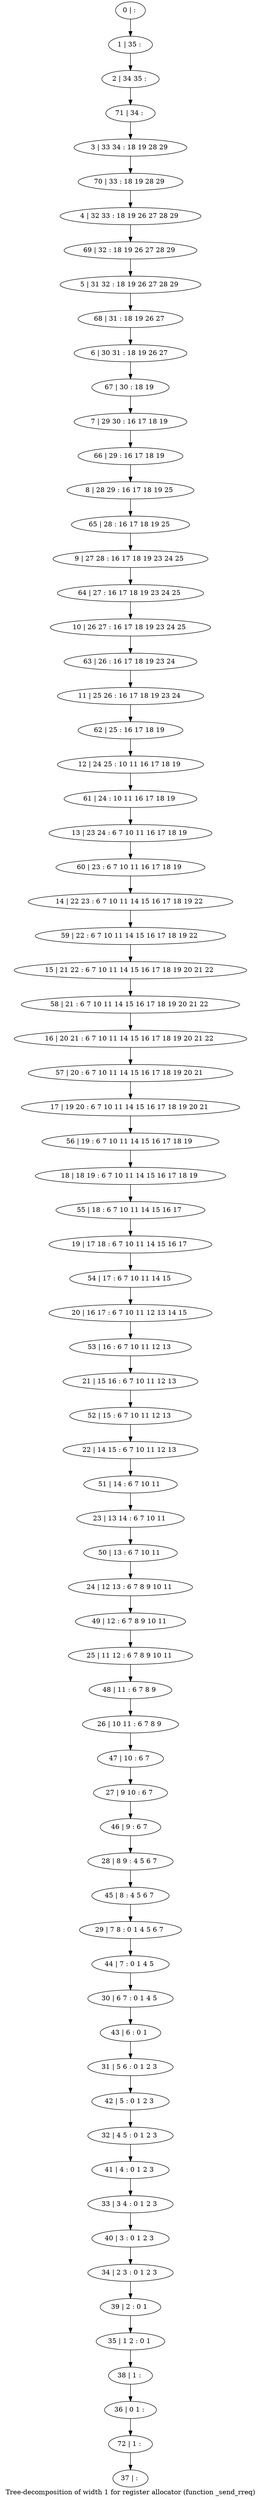 digraph G {
graph [label="Tree-decomposition of width 1 for register allocator (function _send_rreq)"]
0[label="0 | : "];
1[label="1 | 35 : "];
2[label="2 | 34 35 : "];
3[label="3 | 33 34 : 18 19 28 29 "];
4[label="4 | 32 33 : 18 19 26 27 28 29 "];
5[label="5 | 31 32 : 18 19 26 27 28 29 "];
6[label="6 | 30 31 : 18 19 26 27 "];
7[label="7 | 29 30 : 16 17 18 19 "];
8[label="8 | 28 29 : 16 17 18 19 25 "];
9[label="9 | 27 28 : 16 17 18 19 23 24 25 "];
10[label="10 | 26 27 : 16 17 18 19 23 24 25 "];
11[label="11 | 25 26 : 16 17 18 19 23 24 "];
12[label="12 | 24 25 : 10 11 16 17 18 19 "];
13[label="13 | 23 24 : 6 7 10 11 16 17 18 19 "];
14[label="14 | 22 23 : 6 7 10 11 14 15 16 17 18 19 22 "];
15[label="15 | 21 22 : 6 7 10 11 14 15 16 17 18 19 20 21 22 "];
16[label="16 | 20 21 : 6 7 10 11 14 15 16 17 18 19 20 21 22 "];
17[label="17 | 19 20 : 6 7 10 11 14 15 16 17 18 19 20 21 "];
18[label="18 | 18 19 : 6 7 10 11 14 15 16 17 18 19 "];
19[label="19 | 17 18 : 6 7 10 11 14 15 16 17 "];
20[label="20 | 16 17 : 6 7 10 11 12 13 14 15 "];
21[label="21 | 15 16 : 6 7 10 11 12 13 "];
22[label="22 | 14 15 : 6 7 10 11 12 13 "];
23[label="23 | 13 14 : 6 7 10 11 "];
24[label="24 | 12 13 : 6 7 8 9 10 11 "];
25[label="25 | 11 12 : 6 7 8 9 10 11 "];
26[label="26 | 10 11 : 6 7 8 9 "];
27[label="27 | 9 10 : 6 7 "];
28[label="28 | 8 9 : 4 5 6 7 "];
29[label="29 | 7 8 : 0 1 4 5 6 7 "];
30[label="30 | 6 7 : 0 1 4 5 "];
31[label="31 | 5 6 : 0 1 2 3 "];
32[label="32 | 4 5 : 0 1 2 3 "];
33[label="33 | 3 4 : 0 1 2 3 "];
34[label="34 | 2 3 : 0 1 2 3 "];
35[label="35 | 1 2 : 0 1 "];
36[label="36 | 0 1 : "];
37[label="37 | : "];
38[label="38 | 1 : "];
39[label="39 | 2 : 0 1 "];
40[label="40 | 3 : 0 1 2 3 "];
41[label="41 | 4 : 0 1 2 3 "];
42[label="42 | 5 : 0 1 2 3 "];
43[label="43 | 6 : 0 1 "];
44[label="44 | 7 : 0 1 4 5 "];
45[label="45 | 8 : 4 5 6 7 "];
46[label="46 | 9 : 6 7 "];
47[label="47 | 10 : 6 7 "];
48[label="48 | 11 : 6 7 8 9 "];
49[label="49 | 12 : 6 7 8 9 10 11 "];
50[label="50 | 13 : 6 7 10 11 "];
51[label="51 | 14 : 6 7 10 11 "];
52[label="52 | 15 : 6 7 10 11 12 13 "];
53[label="53 | 16 : 6 7 10 11 12 13 "];
54[label="54 | 17 : 6 7 10 11 14 15 "];
55[label="55 | 18 : 6 7 10 11 14 15 16 17 "];
56[label="56 | 19 : 6 7 10 11 14 15 16 17 18 19 "];
57[label="57 | 20 : 6 7 10 11 14 15 16 17 18 19 20 21 "];
58[label="58 | 21 : 6 7 10 11 14 15 16 17 18 19 20 21 22 "];
59[label="59 | 22 : 6 7 10 11 14 15 16 17 18 19 22 "];
60[label="60 | 23 : 6 7 10 11 16 17 18 19 "];
61[label="61 | 24 : 10 11 16 17 18 19 "];
62[label="62 | 25 : 16 17 18 19 "];
63[label="63 | 26 : 16 17 18 19 23 24 "];
64[label="64 | 27 : 16 17 18 19 23 24 25 "];
65[label="65 | 28 : 16 17 18 19 25 "];
66[label="66 | 29 : 16 17 18 19 "];
67[label="67 | 30 : 18 19 "];
68[label="68 | 31 : 18 19 26 27 "];
69[label="69 | 32 : 18 19 26 27 28 29 "];
70[label="70 | 33 : 18 19 28 29 "];
71[label="71 | 34 : "];
72[label="72 | 1 : "];
0->1 ;
1->2 ;
38->36 ;
35->38 ;
39->35 ;
34->39 ;
40->34 ;
33->40 ;
41->33 ;
32->41 ;
42->32 ;
31->42 ;
43->31 ;
30->43 ;
44->30 ;
29->44 ;
45->29 ;
28->45 ;
46->28 ;
27->46 ;
47->27 ;
26->47 ;
48->26 ;
25->48 ;
49->25 ;
24->49 ;
50->24 ;
23->50 ;
51->23 ;
22->51 ;
52->22 ;
21->52 ;
53->21 ;
20->53 ;
54->20 ;
19->54 ;
55->19 ;
18->55 ;
56->18 ;
17->56 ;
57->17 ;
16->57 ;
58->16 ;
15->58 ;
59->15 ;
14->59 ;
60->14 ;
13->60 ;
61->13 ;
12->61 ;
62->12 ;
11->62 ;
63->11 ;
10->63 ;
64->10 ;
9->64 ;
65->9 ;
8->65 ;
66->8 ;
7->66 ;
67->7 ;
6->67 ;
68->6 ;
5->68 ;
69->5 ;
4->69 ;
70->4 ;
3->70 ;
71->3 ;
2->71 ;
72->37 ;
36->72 ;
}
